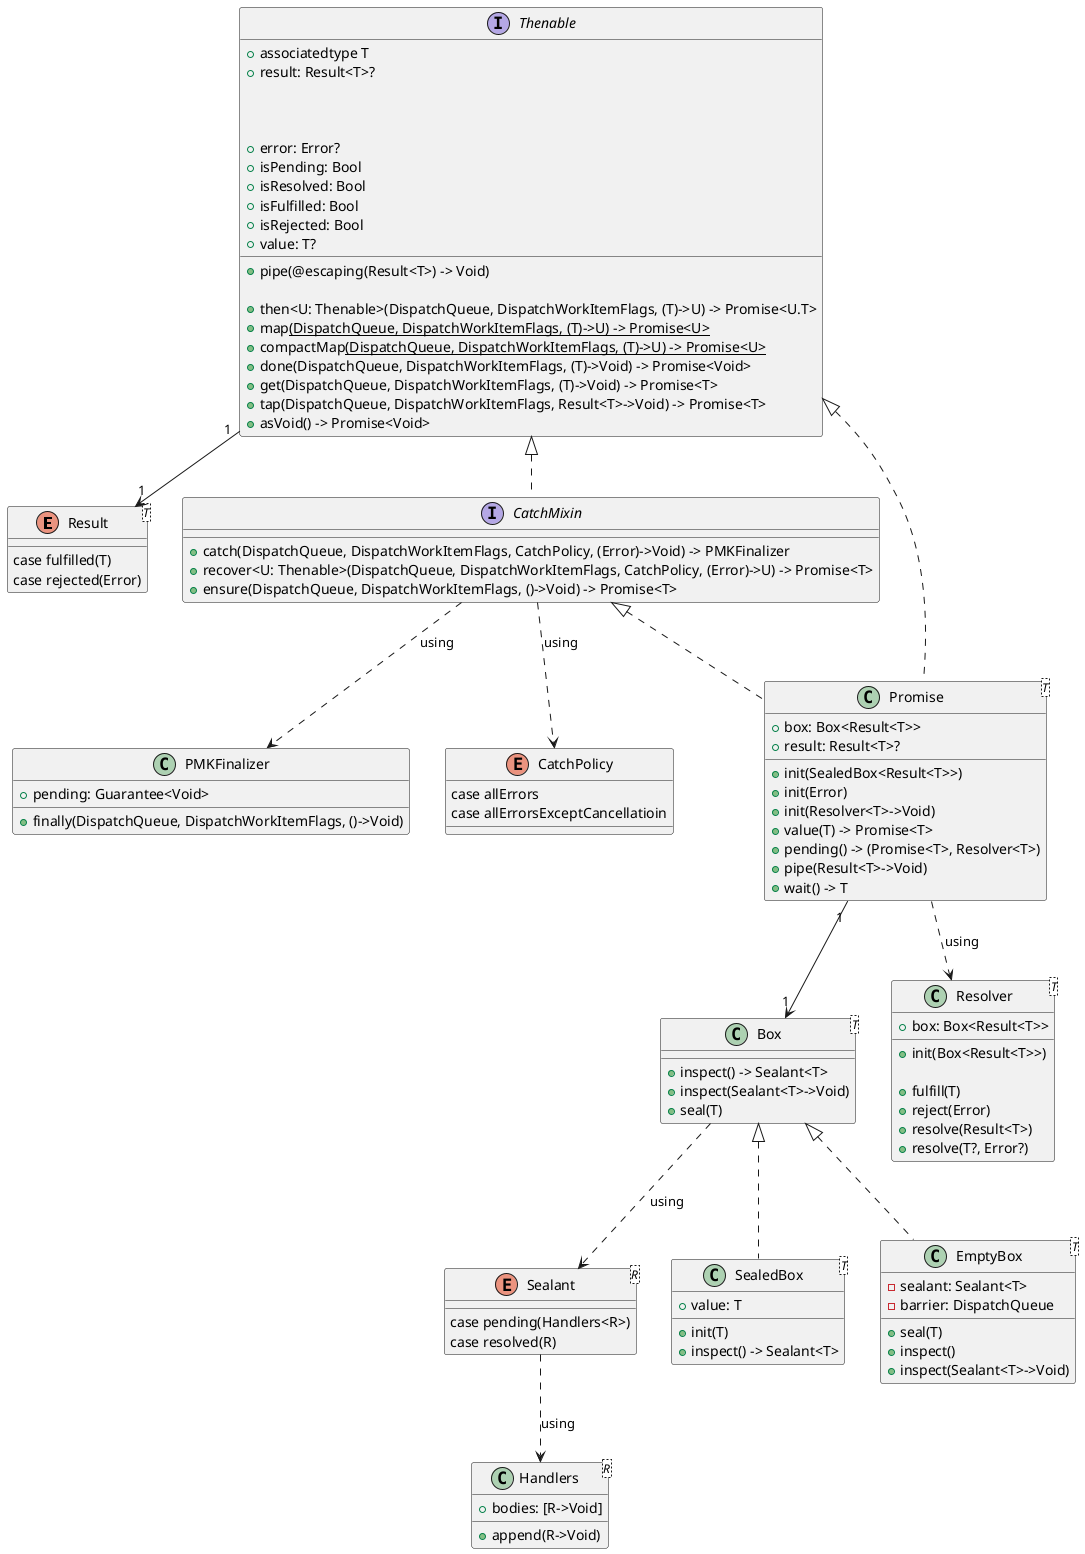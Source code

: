 @startuml

enum Result<T> {
    case fulfilled(T)
    case rejected(Error)
}

interface Thenable {
+ associatedtype T
+ result: Result<T>?

+ pipe(@escaping(Result<T>) -> Void)

+ then<U: Thenable>(DispatchQueue, DispatchWorkItemFlags, (T)->U) -> Promise<U.T>
+ map<U>(DispatchQueue, DispatchWorkItemFlags, (T)->U) -> Promise<U>
+ compactMap<U>(DispatchQueue, DispatchWorkItemFlags, (T)->U) -> Promise<U>
+ done(DispatchQueue, DispatchWorkItemFlags, (T)->Void) -> Promise<Void>
+ get(DispatchQueue, DispatchWorkItemFlags, (T)->Void) -> Promise<T>
+ tap(DispatchQueue, DispatchWorkItemFlags, Result<T>->Void) -> Promise<T>
+ asVoid() -> Promise<Void>

+ error: Error?
+ isPending: Bool 
+ isResolved: Bool
+ isFulfilled: Bool
+ isRejected: Bool
+ value: T?
}

Thenable "1"-->"1" Result

class PMKFinalizer {
+ pending: Guarantee<Void>
+ finally(DispatchQueue, DispatchWorkItemFlags, ()->Void)
}

enum CatchPolicy {
    case allErrors
    case allErrorsExceptCancellatioin
}

interface CatchMixin {
+ catch(DispatchQueue, DispatchWorkItemFlags, CatchPolicy, (Error)->Void) -> PMKFinalizer
+ recover<U: Thenable>(DispatchQueue, DispatchWorkItemFlags, CatchPolicy, (Error)->U) -> Promise<T>
+ ensure(DispatchQueue, DispatchWorkItemFlags, ()->Void) -> Promise<T>
}

Thenable <|.. CatchMixin
CatchMixin ..> PMKFinalizer : using
CatchMixin ..> CatchPolicy : using

class Handlers<R> {
    + bodies: [R->Void]
    + append(R->Void) 
}

enum Sealant<R> {
    case pending(Handlers<R>)
    case resolved(R)
}

Sealant ..> Handlers : using

class Box<T> {
    + inspect() -> Sealant<T>
    + inspect(Sealant<T>->Void)
    + seal(T)
}

class SealedBox<T> {
    + value: T 
    + init(T)
    + inspect() -> Sealant<T>
}

class EmptyBox<T> {
    - sealant: Sealant<T>
    - barrier: DispatchQueue

    + seal(T)
    + inspect()
    + inspect(Sealant<T>->Void)
}

Box <|.. SealedBox
Box <|.. EmptyBox
Box ..> Sealant: using 

class Resolver<T> {
    + box: Box<Result<T>>
    + init(Box<Result<T>>)

    + fulfill(T)
    + reject(Error)
    + resolve(Result<T>)
    + resolve(T?, Error?)
}

class Promise<T> {
    + box: Box<Result<T>>
    + result: Result<T>?

    + init(SealedBox<Result<T>>)
    + init(Error)
    + init(Resolver<T>->Void)
    + value(T) -> Promise<T>
    + pending() -> (Promise<T>, Resolver<T>)
    + pipe(Result<T>->Void)
    + wait() -> T
}

Thenable <|.. Promise
CatchMixin <|.. Promise
Promise "1"-->"1" Box
Promise ..> Resolver : using

@enduml